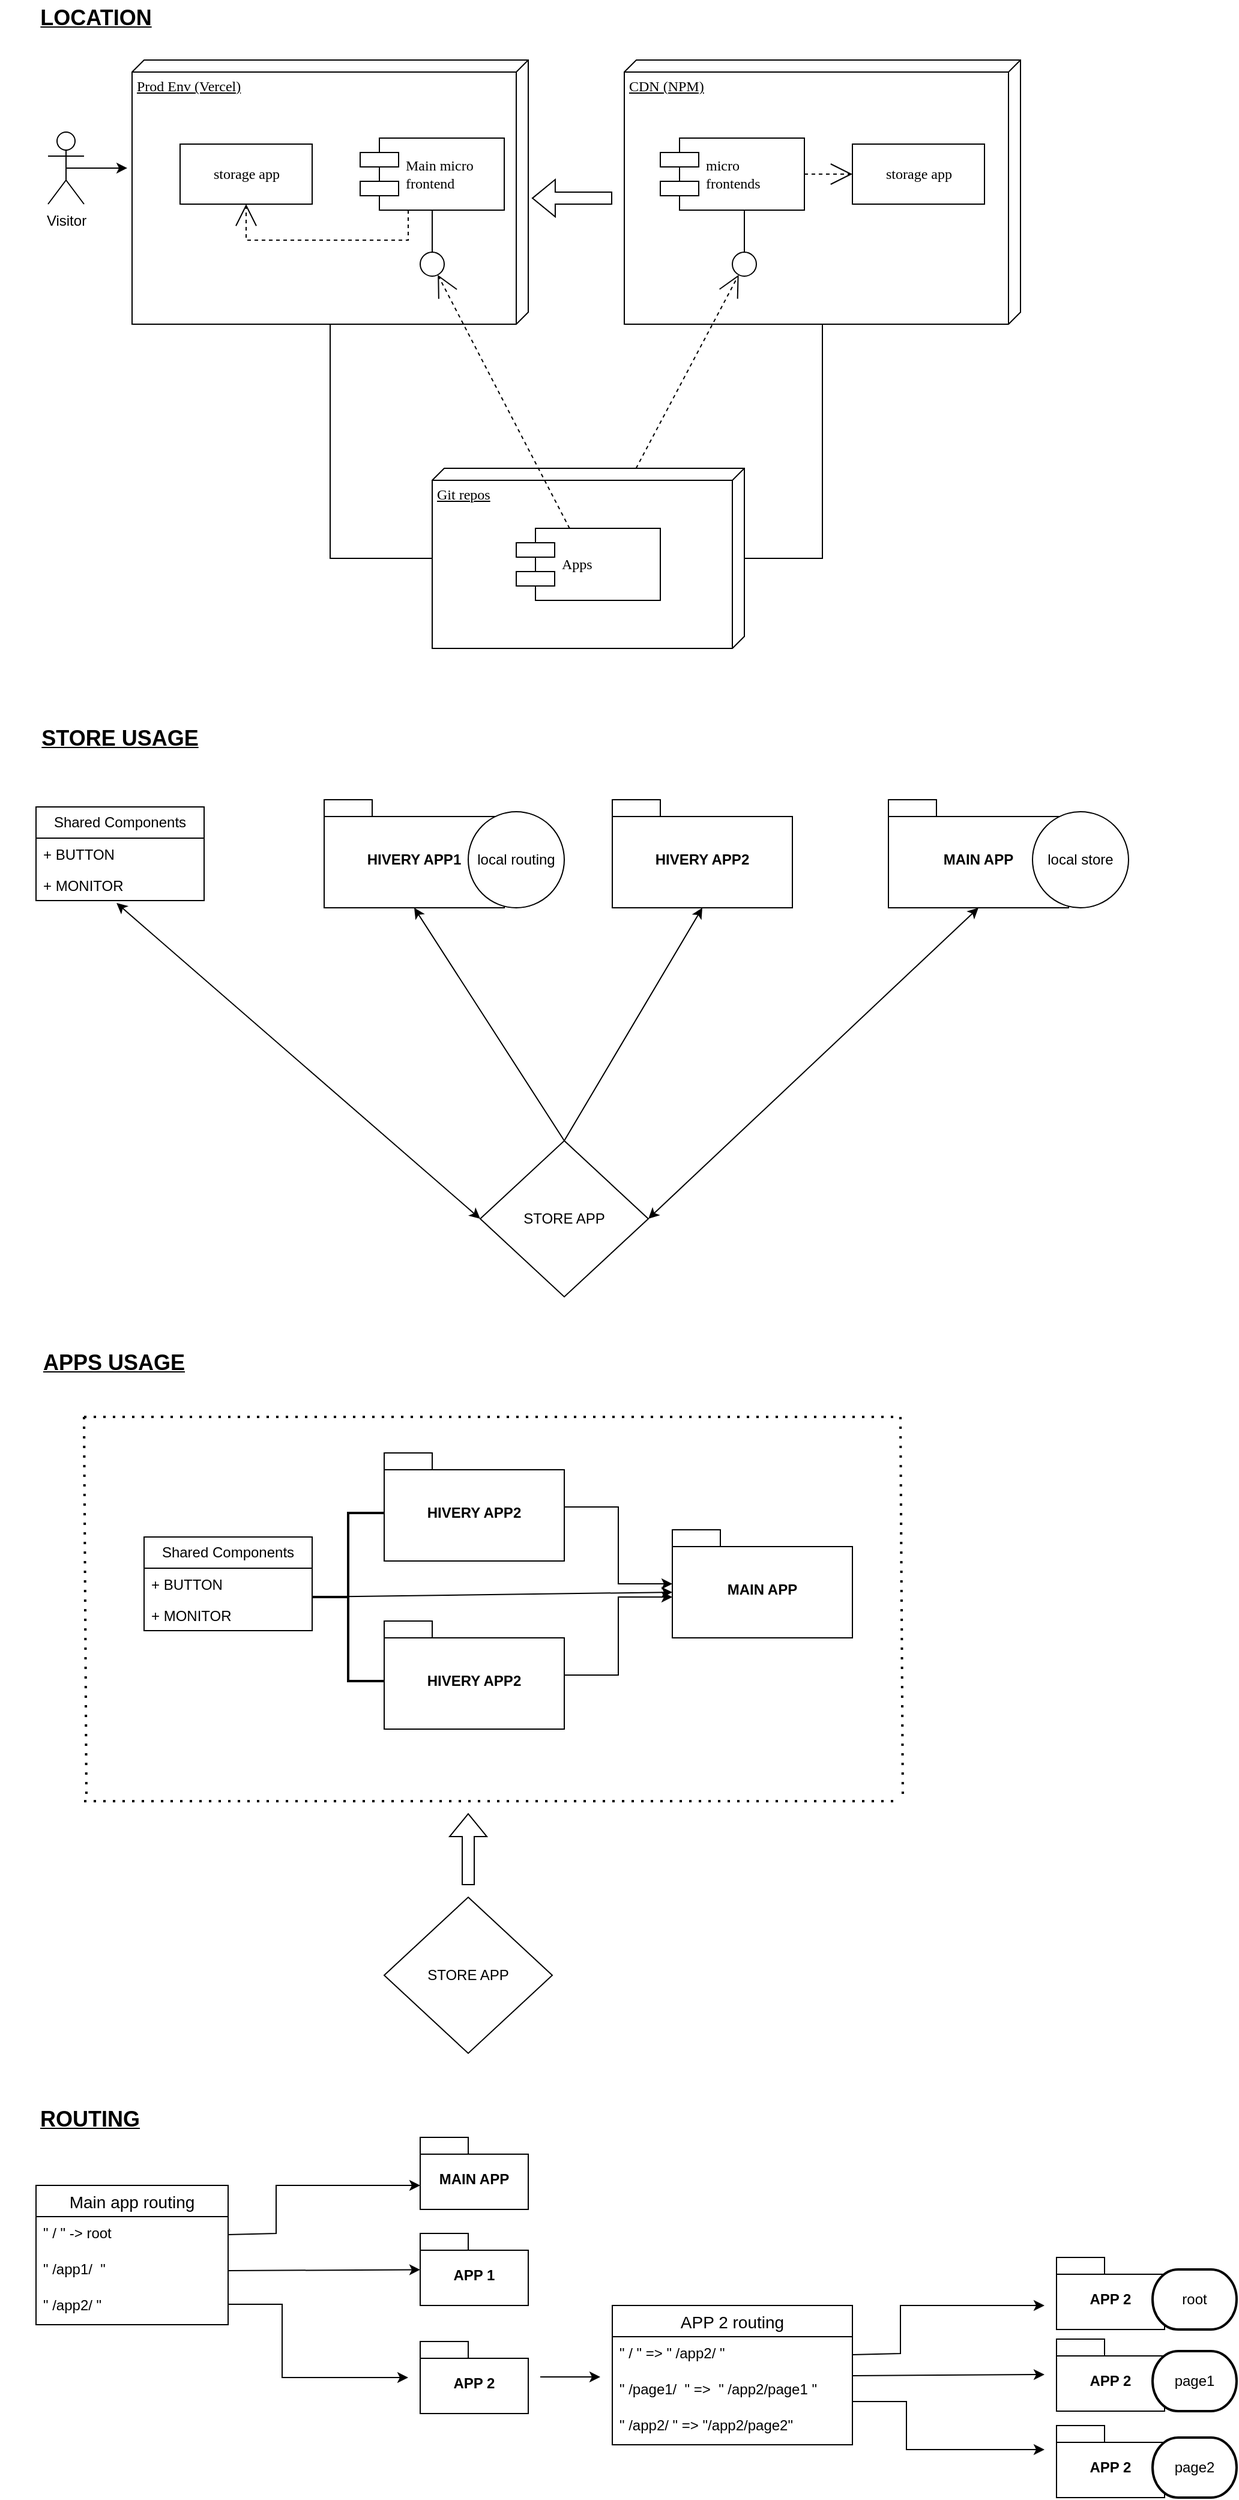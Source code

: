 <mxfile version="22.1.5" type="github">
  <diagram name="Page-1" id="5f0bae14-7c28-e335-631c-24af17079c00">
    <mxGraphModel dx="1194" dy="647" grid="1" gridSize="10" guides="1" tooltips="1" connect="1" arrows="1" fold="1" page="1" pageScale="1" pageWidth="1100" pageHeight="850" background="none" math="0" shadow="0">
      <root>
        <mxCell id="0" />
        <mxCell id="1" parent="0" />
        <mxCell id="39150e848f15840c-1" value="Prod Env (Vercel)" style="verticalAlign=top;align=left;spacingTop=8;spacingLeft=2;spacingRight=12;shape=cube;size=10;direction=south;fontStyle=4;html=1;rounded=0;shadow=0;comic=0;labelBackgroundColor=none;strokeWidth=1;fontFamily=Verdana;fontSize=12" parent="1" vertex="1">
          <mxGeometry x="120" y="70" width="330" height="220" as="geometry" />
        </mxCell>
        <mxCell id="39150e848f15840c-2" value="CDN (NPM)" style="verticalAlign=top;align=left;spacingTop=8;spacingLeft=2;spacingRight=12;shape=cube;size=10;direction=south;fontStyle=4;html=1;rounded=0;shadow=0;comic=0;labelBackgroundColor=none;strokeWidth=1;fontFamily=Verdana;fontSize=12" parent="1" vertex="1">
          <mxGeometry x="530" y="70" width="330" height="220" as="geometry" />
        </mxCell>
        <mxCell id="39150e848f15840c-3" value="Git repos" style="verticalAlign=top;align=left;spacingTop=8;spacingLeft=2;spacingRight=12;shape=cube;size=10;direction=south;fontStyle=4;html=1;rounded=0;shadow=0;comic=0;labelBackgroundColor=none;strokeWidth=1;fontFamily=Verdana;fontSize=12" parent="1" vertex="1">
          <mxGeometry x="370" y="410" width="260" height="150" as="geometry" />
        </mxCell>
        <mxCell id="39150e848f15840c-4" value="storage app" style="html=1;rounded=0;shadow=0;comic=0;labelBackgroundColor=none;strokeWidth=1;fontFamily=Verdana;fontSize=12;align=center;" parent="1" vertex="1">
          <mxGeometry x="160" y="140" width="110" height="50" as="geometry" />
        </mxCell>
        <mxCell id="39150e848f15840c-5" value="Main micro &lt;br&gt;frontend" style="shape=component;align=left;spacingLeft=36;rounded=0;shadow=0;comic=0;labelBackgroundColor=none;strokeWidth=1;fontFamily=Verdana;fontSize=12;html=1;" parent="1" vertex="1">
          <mxGeometry x="310" y="135" width="120" height="60" as="geometry" />
        </mxCell>
        <mxCell id="39150e848f15840c-6" value="" style="ellipse;whiteSpace=wrap;html=1;rounded=0;shadow=0;comic=0;labelBackgroundColor=none;strokeWidth=1;fontFamily=Verdana;fontSize=12;align=center;" parent="1" vertex="1">
          <mxGeometry x="360" y="230" width="20" height="20" as="geometry" />
        </mxCell>
        <mxCell id="39150e848f15840c-7" value="micro &lt;br&gt;frontends" style="shape=component;align=left;spacingLeft=36;rounded=0;shadow=0;comic=0;labelBackgroundColor=none;strokeWidth=1;fontFamily=Verdana;fontSize=12;html=1;" parent="1" vertex="1">
          <mxGeometry x="560" y="135" width="120" height="60" as="geometry" />
        </mxCell>
        <mxCell id="39150e848f15840c-8" value="storage app" style="html=1;rounded=0;shadow=0;comic=0;labelBackgroundColor=none;strokeWidth=1;fontFamily=Verdana;fontSize=12;align=center;" parent="1" vertex="1">
          <mxGeometry x="720" y="140" width="110" height="50" as="geometry" />
        </mxCell>
        <mxCell id="39150e848f15840c-9" value="" style="ellipse;whiteSpace=wrap;html=1;rounded=0;shadow=0;comic=0;labelBackgroundColor=none;strokeWidth=1;fontFamily=Verdana;fontSize=12;align=center;" parent="1" vertex="1">
          <mxGeometry x="620" y="230" width="20" height="20" as="geometry" />
        </mxCell>
        <mxCell id="39150e848f15840c-10" value="Apps" style="shape=component;align=left;spacingLeft=36;rounded=0;shadow=0;comic=0;labelBackgroundColor=none;strokeWidth=1;fontFamily=Verdana;fontSize=12;html=1;" parent="1" vertex="1">
          <mxGeometry x="440" y="460" width="120" height="60" as="geometry" />
        </mxCell>
        <mxCell id="39150e848f15840c-11" style="edgeStyle=none;rounded=0;html=1;dashed=1;labelBackgroundColor=none;startArrow=none;startFill=0;startSize=8;endArrow=open;endFill=0;endSize=16;fontFamily=Verdana;fontSize=12;" parent="1" source="39150e848f15840c-10" target="39150e848f15840c-6" edge="1">
          <mxGeometry relative="1" as="geometry" />
        </mxCell>
        <mxCell id="39150e848f15840c-12" style="edgeStyle=none;rounded=0;html=1;dashed=1;labelBackgroundColor=none;startArrow=none;startFill=0;startSize=8;endArrow=open;endFill=0;endSize=16;fontFamily=Verdana;fontSize=12;" parent="1" source="39150e848f15840c-3" target="39150e848f15840c-9" edge="1">
          <mxGeometry relative="1" as="geometry" />
        </mxCell>
        <mxCell id="39150e848f15840c-13" style="edgeStyle=elbowEdgeStyle;rounded=0;html=1;labelBackgroundColor=none;startArrow=none;startFill=0;startSize=8;endArrow=none;endFill=0;endSize=16;fontFamily=Verdana;fontSize=12;" parent="1" source="39150e848f15840c-9" target="39150e848f15840c-7" edge="1">
          <mxGeometry relative="1" as="geometry" />
        </mxCell>
        <mxCell id="39150e848f15840c-14" style="edgeStyle=elbowEdgeStyle;rounded=0;html=1;labelBackgroundColor=none;startArrow=none;startFill=0;startSize=8;endArrow=none;endFill=0;endSize=16;fontFamily=Verdana;fontSize=12;" parent="1" source="39150e848f15840c-6" target="39150e848f15840c-5" edge="1">
          <mxGeometry relative="1" as="geometry" />
        </mxCell>
        <mxCell id="39150e848f15840c-15" style="edgeStyle=orthogonalEdgeStyle;rounded=0;html=1;labelBackgroundColor=none;startArrow=none;startFill=0;startSize=8;endArrow=open;endFill=0;endSize=16;fontFamily=Verdana;fontSize=12;dashed=1;" parent="1" source="39150e848f15840c-5" target="39150e848f15840c-4" edge="1">
          <mxGeometry relative="1" as="geometry">
            <Array as="points">
              <mxPoint x="350" y="220" />
              <mxPoint x="215" y="220" />
            </Array>
          </mxGeometry>
        </mxCell>
        <mxCell id="39150e848f15840c-16" style="edgeStyle=orthogonalEdgeStyle;rounded=0;html=1;dashed=1;labelBackgroundColor=none;startArrow=none;startFill=0;startSize=8;endArrow=open;endFill=0;endSize=16;fontFamily=Verdana;fontSize=12;" parent="1" source="39150e848f15840c-7" target="39150e848f15840c-8" edge="1">
          <mxGeometry relative="1" as="geometry" />
        </mxCell>
        <mxCell id="39150e848f15840c-17" style="edgeStyle=orthogonalEdgeStyle;rounded=0;html=1;labelBackgroundColor=none;startArrow=none;startFill=0;startSize=8;endArrow=none;endFill=0;endSize=16;fontFamily=Verdana;fontSize=12;" parent="1" source="39150e848f15840c-3" target="39150e848f15840c-2" edge="1">
          <mxGeometry relative="1" as="geometry">
            <Array as="points">
              <mxPoint x="695" y="485" />
            </Array>
          </mxGeometry>
        </mxCell>
        <mxCell id="39150e848f15840c-18" style="edgeStyle=orthogonalEdgeStyle;rounded=0;html=1;labelBackgroundColor=none;startArrow=none;startFill=0;startSize=8;endArrow=none;endFill=0;endSize=16;fontFamily=Verdana;fontSize=12;" parent="1" source="39150e848f15840c-3" target="39150e848f15840c-1" edge="1">
          <mxGeometry relative="1" as="geometry">
            <Array as="points">
              <mxPoint x="285" y="485" />
            </Array>
          </mxGeometry>
        </mxCell>
        <mxCell id="AA2tPxdcG38DRuvgOg7m-2" value="&lt;b&gt;&lt;u&gt;&lt;font style=&quot;font-size: 18px;&quot;&gt;LOCATION&lt;/font&gt;&lt;/u&gt;&lt;/b&gt;" style="text;html=1;strokeColor=none;fillColor=none;align=center;verticalAlign=middle;whiteSpace=wrap;rounded=0;" vertex="1" parent="1">
          <mxGeometry x="60" y="20" width="60" height="30" as="geometry" />
        </mxCell>
        <mxCell id="AA2tPxdcG38DRuvgOg7m-3" value="&lt;b&gt;&lt;u&gt;&lt;font style=&quot;font-size: 18px;&quot;&gt;STORE USAGE&lt;/font&gt;&lt;/u&gt;&lt;/b&gt;" style="text;html=1;strokeColor=none;fillColor=none;align=center;verticalAlign=middle;whiteSpace=wrap;rounded=0;" vertex="1" parent="1">
          <mxGeometry x="35" y="620" width="150" height="30" as="geometry" />
        </mxCell>
        <mxCell id="AA2tPxdcG38DRuvgOg7m-4" value="Shared Components" style="swimlane;fontStyle=0;childLayout=stackLayout;horizontal=1;startSize=26;fillColor=none;horizontalStack=0;resizeParent=1;resizeParentMax=0;resizeLast=0;collapsible=1;marginBottom=0;whiteSpace=wrap;html=1;" vertex="1" parent="1">
          <mxGeometry x="40" y="692" width="140" height="78" as="geometry">
            <mxRectangle x="40" y="692" width="150" height="30" as="alternateBounds" />
          </mxGeometry>
        </mxCell>
        <mxCell id="AA2tPxdcG38DRuvgOg7m-5" value="+ BUTTON" style="text;strokeColor=none;fillColor=none;align=left;verticalAlign=top;spacingLeft=4;spacingRight=4;overflow=hidden;rotatable=0;points=[[0,0.5],[1,0.5]];portConstraint=eastwest;whiteSpace=wrap;html=1;" vertex="1" parent="AA2tPxdcG38DRuvgOg7m-4">
          <mxGeometry y="26" width="140" height="26" as="geometry" />
        </mxCell>
        <mxCell id="AA2tPxdcG38DRuvgOg7m-6" value="+ MONITOR" style="text;strokeColor=none;fillColor=none;align=left;verticalAlign=top;spacingLeft=4;spacingRight=4;overflow=hidden;rotatable=0;points=[[0,0.5],[1,0.5]];portConstraint=eastwest;whiteSpace=wrap;html=1;" vertex="1" parent="AA2tPxdcG38DRuvgOg7m-4">
          <mxGeometry y="52" width="140" height="26" as="geometry" />
        </mxCell>
        <mxCell id="AA2tPxdcG38DRuvgOg7m-8" value="MAIN APP" style="shape=folder;fontStyle=1;spacingTop=10;tabWidth=40;tabHeight=14;tabPosition=left;html=1;whiteSpace=wrap;" vertex="1" parent="1">
          <mxGeometry x="750" y="686" width="150" height="90" as="geometry" />
        </mxCell>
        <mxCell id="AA2tPxdcG38DRuvgOg7m-10" value="STORE APP" style="shape=rhombus;perimeter=rhombusPerimeter;whiteSpace=wrap;html=1;align=center;" vertex="1" parent="1">
          <mxGeometry x="410" y="970" width="140" height="130" as="geometry" />
        </mxCell>
        <mxCell id="AA2tPxdcG38DRuvgOg7m-11" value="" style="endArrow=classic;startArrow=classic;html=1;rounded=0;entryX=0.5;entryY=1;entryDx=0;entryDy=0;entryPerimeter=0;exitX=1;exitY=0.5;exitDx=0;exitDy=0;" edge="1" parent="1" source="AA2tPxdcG38DRuvgOg7m-10" target="AA2tPxdcG38DRuvgOg7m-8">
          <mxGeometry width="50" height="50" relative="1" as="geometry">
            <mxPoint x="450" y="900" as="sourcePoint" />
            <mxPoint x="500" y="850" as="targetPoint" />
          </mxGeometry>
        </mxCell>
        <mxCell id="AA2tPxdcG38DRuvgOg7m-13" value="" style="endArrow=classic;startArrow=classic;html=1;rounded=0;exitX=0;exitY=0.5;exitDx=0;exitDy=0;entryX=0.479;entryY=1.077;entryDx=0;entryDy=0;entryPerimeter=0;" edge="1" parent="1" source="AA2tPxdcG38DRuvgOg7m-10" target="AA2tPxdcG38DRuvgOg7m-6">
          <mxGeometry width="50" height="50" relative="1" as="geometry">
            <mxPoint x="450" y="900" as="sourcePoint" />
            <mxPoint x="500" y="850" as="targetPoint" />
          </mxGeometry>
        </mxCell>
        <mxCell id="AA2tPxdcG38DRuvgOg7m-14" value="HIVERY APP1" style="shape=folder;fontStyle=1;spacingTop=10;tabWidth=40;tabHeight=14;tabPosition=left;html=1;whiteSpace=wrap;" vertex="1" parent="1">
          <mxGeometry x="280" y="686" width="150" height="90" as="geometry" />
        </mxCell>
        <mxCell id="AA2tPxdcG38DRuvgOg7m-15" value="HIVERY APP2" style="shape=folder;fontStyle=1;spacingTop=10;tabWidth=40;tabHeight=14;tabPosition=left;html=1;whiteSpace=wrap;" vertex="1" parent="1">
          <mxGeometry x="520" y="686" width="150" height="90" as="geometry" />
        </mxCell>
        <mxCell id="AA2tPxdcG38DRuvgOg7m-16" value="" style="endArrow=classic;html=1;rounded=0;exitX=0.5;exitY=0;exitDx=0;exitDy=0;entryX=0.5;entryY=1;entryDx=0;entryDy=0;entryPerimeter=0;" edge="1" parent="1" source="AA2tPxdcG38DRuvgOg7m-10" target="AA2tPxdcG38DRuvgOg7m-14">
          <mxGeometry width="50" height="50" relative="1" as="geometry">
            <mxPoint x="450" y="950" as="sourcePoint" />
            <mxPoint x="500" y="900" as="targetPoint" />
          </mxGeometry>
        </mxCell>
        <mxCell id="AA2tPxdcG38DRuvgOg7m-17" value="" style="endArrow=classic;html=1;rounded=0;exitX=0.5;exitY=0;exitDx=0;exitDy=0;entryX=0.5;entryY=1;entryDx=0;entryDy=0;entryPerimeter=0;" edge="1" parent="1" source="AA2tPxdcG38DRuvgOg7m-10" target="AA2tPxdcG38DRuvgOg7m-15">
          <mxGeometry width="50" height="50" relative="1" as="geometry">
            <mxPoint x="490" y="980" as="sourcePoint" />
            <mxPoint x="355" y="780" as="targetPoint" />
          </mxGeometry>
        </mxCell>
        <mxCell id="AA2tPxdcG38DRuvgOg7m-18" value="&lt;font size=&quot;4&quot;&gt;&lt;b&gt;&lt;u&gt;APPS USAGE&lt;/u&gt;&lt;/b&gt;&lt;/font&gt;" style="text;html=1;strokeColor=none;fillColor=none;align=center;verticalAlign=middle;whiteSpace=wrap;rounded=0;" vertex="1" parent="1">
          <mxGeometry x="30" y="1140" width="150" height="30" as="geometry" />
        </mxCell>
        <mxCell id="AA2tPxdcG38DRuvgOg7m-19" value="local store" style="ellipse;whiteSpace=wrap;html=1;aspect=fixed;" vertex="1" parent="1">
          <mxGeometry x="870" y="696" width="80" height="80" as="geometry" />
        </mxCell>
        <mxCell id="AA2tPxdcG38DRuvgOg7m-20" value="local routing" style="ellipse;whiteSpace=wrap;html=1;aspect=fixed;" vertex="1" parent="1">
          <mxGeometry x="400" y="696" width="80" height="80" as="geometry" />
        </mxCell>
        <mxCell id="AA2tPxdcG38DRuvgOg7m-21" value="Visitor" style="shape=umlActor;verticalLabelPosition=bottom;verticalAlign=top;html=1;outlineConnect=0;" vertex="1" parent="1">
          <mxGeometry x="50" y="130" width="30" height="60" as="geometry" />
        </mxCell>
        <mxCell id="AA2tPxdcG38DRuvgOg7m-24" style="edgeStyle=orthogonalEdgeStyle;rounded=0;orthogonalLoop=1;jettySize=auto;html=1;exitX=0.5;exitY=0.5;exitDx=0;exitDy=0;exitPerimeter=0;entryX=0.409;entryY=1.012;entryDx=0;entryDy=0;entryPerimeter=0;" edge="1" parent="1" source="AA2tPxdcG38DRuvgOg7m-21" target="39150e848f15840c-1">
          <mxGeometry relative="1" as="geometry" />
        </mxCell>
        <mxCell id="AA2tPxdcG38DRuvgOg7m-27" value="" style="shape=flexArrow;endArrow=classic;html=1;rounded=0;entryX=0.523;entryY=-0.009;entryDx=0;entryDy=0;entryPerimeter=0;" edge="1" parent="1" target="39150e848f15840c-1">
          <mxGeometry width="50" height="50" relative="1" as="geometry">
            <mxPoint x="520" y="185" as="sourcePoint" />
            <mxPoint x="500" y="190" as="targetPoint" />
          </mxGeometry>
        </mxCell>
        <mxCell id="AA2tPxdcG38DRuvgOg7m-45" value="" style="edgeStyle=orthogonalEdgeStyle;rounded=0;orthogonalLoop=1;jettySize=auto;html=1;" edge="1" parent="1" source="AA2tPxdcG38DRuvgOg7m-28" target="AA2tPxdcG38DRuvgOg7m-35">
          <mxGeometry relative="1" as="geometry" />
        </mxCell>
        <mxCell id="AA2tPxdcG38DRuvgOg7m-28" value="HIVERY APP2" style="shape=folder;fontStyle=1;spacingTop=10;tabWidth=40;tabHeight=14;tabPosition=left;html=1;whiteSpace=wrap;" vertex="1" parent="1">
          <mxGeometry x="330" y="1230" width="150" height="90" as="geometry" />
        </mxCell>
        <mxCell id="AA2tPxdcG38DRuvgOg7m-29" value="Shared Components" style="swimlane;fontStyle=0;childLayout=stackLayout;horizontal=1;startSize=26;fillColor=none;horizontalStack=0;resizeParent=1;resizeParentMax=0;resizeLast=0;collapsible=1;marginBottom=0;whiteSpace=wrap;html=1;" vertex="1" parent="1">
          <mxGeometry x="130" y="1300" width="140" height="78" as="geometry">
            <mxRectangle x="40" y="692" width="150" height="30" as="alternateBounds" />
          </mxGeometry>
        </mxCell>
        <mxCell id="AA2tPxdcG38DRuvgOg7m-30" value="+ BUTTON" style="text;strokeColor=none;fillColor=none;align=left;verticalAlign=top;spacingLeft=4;spacingRight=4;overflow=hidden;rotatable=0;points=[[0,0.5],[1,0.5]];portConstraint=eastwest;whiteSpace=wrap;html=1;" vertex="1" parent="AA2tPxdcG38DRuvgOg7m-29">
          <mxGeometry y="26" width="140" height="26" as="geometry" />
        </mxCell>
        <mxCell id="AA2tPxdcG38DRuvgOg7m-31" value="+ MONITOR" style="text;strokeColor=none;fillColor=none;align=left;verticalAlign=top;spacingLeft=4;spacingRight=4;overflow=hidden;rotatable=0;points=[[0,0.5],[1,0.5]];portConstraint=eastwest;whiteSpace=wrap;html=1;" vertex="1" parent="AA2tPxdcG38DRuvgOg7m-29">
          <mxGeometry y="52" width="140" height="26" as="geometry" />
        </mxCell>
        <mxCell id="AA2tPxdcG38DRuvgOg7m-46" value="" style="edgeStyle=orthogonalEdgeStyle;rounded=0;orthogonalLoop=1;jettySize=auto;html=1;" edge="1" parent="1" source="AA2tPxdcG38DRuvgOg7m-32" target="AA2tPxdcG38DRuvgOg7m-35">
          <mxGeometry relative="1" as="geometry">
            <Array as="points">
              <mxPoint x="525" y="1415" />
              <mxPoint x="525" y="1350" />
            </Array>
          </mxGeometry>
        </mxCell>
        <mxCell id="AA2tPxdcG38DRuvgOg7m-32" value="HIVERY APP2" style="shape=folder;fontStyle=1;spacingTop=10;tabWidth=40;tabHeight=14;tabPosition=left;html=1;whiteSpace=wrap;" vertex="1" parent="1">
          <mxGeometry x="330" y="1370" width="150" height="90" as="geometry" />
        </mxCell>
        <mxCell id="AA2tPxdcG38DRuvgOg7m-33" value="STORE APP" style="shape=rhombus;perimeter=rhombusPerimeter;whiteSpace=wrap;html=1;align=center;" vertex="1" parent="1">
          <mxGeometry x="330" y="1600" width="140" height="130" as="geometry" />
        </mxCell>
        <mxCell id="AA2tPxdcG38DRuvgOg7m-35" value="MAIN APP" style="shape=folder;fontStyle=1;spacingTop=10;tabWidth=40;tabHeight=14;tabPosition=left;html=1;whiteSpace=wrap;" vertex="1" parent="1">
          <mxGeometry x="570" y="1294" width="150" height="90" as="geometry" />
        </mxCell>
        <mxCell id="AA2tPxdcG38DRuvgOg7m-41" value="" style="strokeWidth=2;html=1;shape=mxgraph.flowchart.annotation_2;align=left;labelPosition=right;pointerEvents=1;" vertex="1" parent="1">
          <mxGeometry x="270" y="1280" width="60" height="140" as="geometry" />
        </mxCell>
        <mxCell id="AA2tPxdcG38DRuvgOg7m-51" value="" style="endArrow=none;dashed=1;html=1;dashPattern=1 3;strokeWidth=2;rounded=0;" edge="1" parent="1">
          <mxGeometry width="50" height="50" relative="1" as="geometry">
            <mxPoint x="80" y="1200" as="sourcePoint" />
            <mxPoint x="757" y="1200" as="targetPoint" />
          </mxGeometry>
        </mxCell>
        <mxCell id="AA2tPxdcG38DRuvgOg7m-52" value="" style="endArrow=none;dashed=1;html=1;dashPattern=1 3;strokeWidth=2;rounded=0;" edge="1" parent="1">
          <mxGeometry width="50" height="50" relative="1" as="geometry">
            <mxPoint x="760" y="1200" as="sourcePoint" />
            <mxPoint x="762" y="1519" as="targetPoint" />
          </mxGeometry>
        </mxCell>
        <mxCell id="AA2tPxdcG38DRuvgOg7m-53" value="" style="endArrow=none;dashed=1;html=1;dashPattern=1 3;strokeWidth=2;rounded=0;" edge="1" parent="1">
          <mxGeometry width="50" height="50" relative="1" as="geometry">
            <mxPoint x="80" y="1200" as="sourcePoint" />
            <mxPoint x="82" y="1519" as="targetPoint" />
          </mxGeometry>
        </mxCell>
        <mxCell id="AA2tPxdcG38DRuvgOg7m-54" value="" style="endArrow=none;dashed=1;html=1;dashPattern=1 3;strokeWidth=2;rounded=0;" edge="1" parent="1">
          <mxGeometry width="50" height="50" relative="1" as="geometry">
            <mxPoint x="80" y="1520" as="sourcePoint" />
            <mxPoint x="757" y="1520" as="targetPoint" />
          </mxGeometry>
        </mxCell>
        <mxCell id="AA2tPxdcG38DRuvgOg7m-55" value="" style="shape=flexArrow;endArrow=classic;html=1;rounded=0;" edge="1" parent="1">
          <mxGeometry width="50" height="50" relative="1" as="geometry">
            <mxPoint x="400" y="1590" as="sourcePoint" />
            <mxPoint x="400" y="1530" as="targetPoint" />
          </mxGeometry>
        </mxCell>
        <mxCell id="AA2tPxdcG38DRuvgOg7m-56" value="" style="endArrow=classic;html=1;rounded=0;exitX=0;exitY=0.5;exitDx=0;exitDy=0;exitPerimeter=0;entryX=0;entryY=0;entryDx=0;entryDy=52;entryPerimeter=0;" edge="1" parent="1" source="AA2tPxdcG38DRuvgOg7m-41" target="AA2tPxdcG38DRuvgOg7m-35">
          <mxGeometry width="50" height="50" relative="1" as="geometry">
            <mxPoint x="400" y="1290" as="sourcePoint" />
            <mxPoint x="450" y="1240" as="targetPoint" />
          </mxGeometry>
        </mxCell>
        <mxCell id="AA2tPxdcG38DRuvgOg7m-58" value="&lt;font size=&quot;4&quot;&gt;&lt;b&gt;&lt;u&gt;ROUTING&lt;/u&gt;&lt;/b&gt;&lt;/font&gt;" style="text;html=1;strokeColor=none;fillColor=none;align=center;verticalAlign=middle;whiteSpace=wrap;rounded=0;" vertex="1" parent="1">
          <mxGeometry x="10" y="1770" width="150" height="30" as="geometry" />
        </mxCell>
        <mxCell id="AA2tPxdcG38DRuvgOg7m-61" value="Main app routing" style="swimlane;fontStyle=0;childLayout=stackLayout;horizontal=1;startSize=26;horizontalStack=0;resizeParent=1;resizeParentMax=0;resizeLast=0;collapsible=1;marginBottom=0;align=center;fontSize=14;" vertex="1" parent="1">
          <mxGeometry x="40" y="1840" width="160" height="116" as="geometry">
            <mxRectangle x="40" y="1840" width="140" height="30" as="alternateBounds" />
          </mxGeometry>
        </mxCell>
        <mxCell id="AA2tPxdcG38DRuvgOg7m-62" value="&quot; / &quot; -&amp;gt; root" style="text;strokeColor=none;fillColor=none;spacingLeft=4;spacingRight=4;overflow=hidden;rotatable=0;points=[[0,0.5],[1,0.5]];portConstraint=eastwest;fontSize=12;whiteSpace=wrap;html=1;" vertex="1" parent="AA2tPxdcG38DRuvgOg7m-61">
          <mxGeometry y="26" width="160" height="30" as="geometry" />
        </mxCell>
        <mxCell id="AA2tPxdcG38DRuvgOg7m-63" value="&quot; /app1/ &amp;nbsp;&quot;" style="text;strokeColor=none;fillColor=none;spacingLeft=4;spacingRight=4;overflow=hidden;rotatable=0;points=[[0,0.5],[1,0.5]];portConstraint=eastwest;fontSize=12;whiteSpace=wrap;html=1;" vertex="1" parent="AA2tPxdcG38DRuvgOg7m-61">
          <mxGeometry y="56" width="160" height="30" as="geometry" />
        </mxCell>
        <mxCell id="AA2tPxdcG38DRuvgOg7m-64" value="&quot; /app2/ &quot;" style="text;strokeColor=none;fillColor=none;spacingLeft=4;spacingRight=4;overflow=hidden;rotatable=0;points=[[0,0.5],[1,0.5]];portConstraint=eastwest;fontSize=12;whiteSpace=wrap;html=1;" vertex="1" parent="AA2tPxdcG38DRuvgOg7m-61">
          <mxGeometry y="86" width="160" height="30" as="geometry" />
        </mxCell>
        <mxCell id="AA2tPxdcG38DRuvgOg7m-66" value="" style="endArrow=classic;html=1;rounded=0;exitX=1;exitY=0.5;exitDx=0;exitDy=0;" edge="1" parent="1" source="AA2tPxdcG38DRuvgOg7m-62">
          <mxGeometry width="50" height="50" relative="1" as="geometry">
            <mxPoint x="410" y="1920" as="sourcePoint" />
            <mxPoint x="360" y="1840" as="targetPoint" />
            <Array as="points">
              <mxPoint x="240" y="1880" />
              <mxPoint x="240" y="1840" />
            </Array>
          </mxGeometry>
        </mxCell>
        <mxCell id="AA2tPxdcG38DRuvgOg7m-67" value="MAIN APP" style="shape=folder;fontStyle=1;spacingTop=10;tabWidth=40;tabHeight=14;tabPosition=left;html=1;whiteSpace=wrap;" vertex="1" parent="1">
          <mxGeometry x="360" y="1800" width="90" height="60" as="geometry" />
        </mxCell>
        <mxCell id="AA2tPxdcG38DRuvgOg7m-68" value="APP 1" style="shape=folder;fontStyle=1;spacingTop=10;tabWidth=40;tabHeight=14;tabPosition=left;html=1;whiteSpace=wrap;" vertex="1" parent="1">
          <mxGeometry x="360" y="1880" width="90" height="60" as="geometry" />
        </mxCell>
        <mxCell id="AA2tPxdcG38DRuvgOg7m-69" value="APP 2" style="shape=folder;fontStyle=1;spacingTop=10;tabWidth=40;tabHeight=14;tabPosition=left;html=1;whiteSpace=wrap;" vertex="1" parent="1">
          <mxGeometry x="360" y="1970" width="90" height="60" as="geometry" />
        </mxCell>
        <mxCell id="AA2tPxdcG38DRuvgOg7m-71" value="" style="endArrow=classic;html=1;rounded=0;exitX=1;exitY=0.5;exitDx=0;exitDy=0;" edge="1" parent="1" source="AA2tPxdcG38DRuvgOg7m-63" target="AA2tPxdcG38DRuvgOg7m-68">
          <mxGeometry width="50" height="50" relative="1" as="geometry">
            <mxPoint x="410" y="1910" as="sourcePoint" />
            <mxPoint x="460" y="1860" as="targetPoint" />
          </mxGeometry>
        </mxCell>
        <mxCell id="AA2tPxdcG38DRuvgOg7m-72" value="" style="endArrow=classic;html=1;rounded=0;" edge="1" parent="1">
          <mxGeometry width="50" height="50" relative="1" as="geometry">
            <mxPoint x="200" y="1939" as="sourcePoint" />
            <mxPoint x="350" y="2000" as="targetPoint" />
            <Array as="points">
              <mxPoint x="245" y="1939" />
              <mxPoint x="245" y="2000" />
            </Array>
          </mxGeometry>
        </mxCell>
        <mxCell id="AA2tPxdcG38DRuvgOg7m-73" value="" style="endArrow=classic;html=1;rounded=0;" edge="1" parent="1">
          <mxGeometry width="50" height="50" relative="1" as="geometry">
            <mxPoint x="460" y="1999.5" as="sourcePoint" />
            <mxPoint x="510" y="1999.5" as="targetPoint" />
          </mxGeometry>
        </mxCell>
        <mxCell id="AA2tPxdcG38DRuvgOg7m-74" value="APP 2 routing" style="swimlane;fontStyle=0;childLayout=stackLayout;horizontal=1;startSize=26;horizontalStack=0;resizeParent=1;resizeParentMax=0;resizeLast=0;collapsible=1;marginBottom=0;align=center;fontSize=14;" vertex="1" parent="1">
          <mxGeometry x="520" y="1940" width="200" height="116" as="geometry">
            <mxRectangle x="40" y="1840" width="140" height="30" as="alternateBounds" />
          </mxGeometry>
        </mxCell>
        <mxCell id="AA2tPxdcG38DRuvgOg7m-75" value="&quot; / &quot; =&amp;gt; &quot; /app2/ &quot;" style="text;strokeColor=none;fillColor=none;spacingLeft=4;spacingRight=4;overflow=hidden;rotatable=0;points=[[0,0.5],[1,0.5]];portConstraint=eastwest;fontSize=12;whiteSpace=wrap;html=1;" vertex="1" parent="AA2tPxdcG38DRuvgOg7m-74">
          <mxGeometry y="26" width="200" height="30" as="geometry" />
        </mxCell>
        <mxCell id="AA2tPxdcG38DRuvgOg7m-76" value="&quot; /page1/ &amp;nbsp;&quot; =&amp;gt; &amp;nbsp;&quot; /app2/page1 &quot;" style="text;strokeColor=none;fillColor=none;spacingLeft=4;spacingRight=4;overflow=hidden;rotatable=0;points=[[0,0.5],[1,0.5]];portConstraint=eastwest;fontSize=12;whiteSpace=wrap;html=1;" vertex="1" parent="AA2tPxdcG38DRuvgOg7m-74">
          <mxGeometry y="56" width="200" height="30" as="geometry" />
        </mxCell>
        <mxCell id="AA2tPxdcG38DRuvgOg7m-77" value="&quot; /app2/ &quot; =&amp;gt; &quot;/app2/page2&quot;" style="text;strokeColor=none;fillColor=none;spacingLeft=4;spacingRight=4;overflow=hidden;rotatable=0;points=[[0,0.5],[1,0.5]];portConstraint=eastwest;fontSize=12;whiteSpace=wrap;html=1;" vertex="1" parent="AA2tPxdcG38DRuvgOg7m-74">
          <mxGeometry y="86" width="200" height="30" as="geometry" />
        </mxCell>
        <mxCell id="AA2tPxdcG38DRuvgOg7m-78" value="" style="endArrow=classic;html=1;rounded=0;exitX=1;exitY=0.5;exitDx=0;exitDy=0;" edge="1" parent="1">
          <mxGeometry width="50" height="50" relative="1" as="geometry">
            <mxPoint x="720" y="1981" as="sourcePoint" />
            <mxPoint x="880" y="1940" as="targetPoint" />
            <Array as="points">
              <mxPoint x="760" y="1980" />
              <mxPoint x="760" y="1940" />
            </Array>
          </mxGeometry>
        </mxCell>
        <mxCell id="AA2tPxdcG38DRuvgOg7m-79" value="" style="endArrow=classic;html=1;rounded=0;exitX=1;exitY=0.5;exitDx=0;exitDy=0;" edge="1" parent="1">
          <mxGeometry width="50" height="50" relative="1" as="geometry">
            <mxPoint x="720" y="1998.5" as="sourcePoint" />
            <mxPoint x="880" y="1997.5" as="targetPoint" />
          </mxGeometry>
        </mxCell>
        <mxCell id="AA2tPxdcG38DRuvgOg7m-80" value="" style="endArrow=classic;html=1;rounded=0;" edge="1" parent="1">
          <mxGeometry width="50" height="50" relative="1" as="geometry">
            <mxPoint x="720" y="2020" as="sourcePoint" />
            <mxPoint x="880" y="2060" as="targetPoint" />
            <Array as="points">
              <mxPoint x="765" y="2020" />
              <mxPoint x="765" y="2060" />
            </Array>
          </mxGeometry>
        </mxCell>
        <mxCell id="AA2tPxdcG38DRuvgOg7m-81" value="APP 2" style="shape=folder;fontStyle=1;spacingTop=10;tabWidth=40;tabHeight=14;tabPosition=left;html=1;whiteSpace=wrap;" vertex="1" parent="1">
          <mxGeometry x="890" y="1900" width="90" height="60" as="geometry" />
        </mxCell>
        <mxCell id="AA2tPxdcG38DRuvgOg7m-82" value="root" style="strokeWidth=2;html=1;shape=mxgraph.flowchart.terminator;whiteSpace=wrap;" vertex="1" parent="1">
          <mxGeometry x="970" y="1910" width="70" height="50" as="geometry" />
        </mxCell>
        <mxCell id="AA2tPxdcG38DRuvgOg7m-83" value="APP 2" style="shape=folder;fontStyle=1;spacingTop=10;tabWidth=40;tabHeight=14;tabPosition=left;html=1;whiteSpace=wrap;" vertex="1" parent="1">
          <mxGeometry x="890" y="1968" width="90" height="60" as="geometry" />
        </mxCell>
        <mxCell id="AA2tPxdcG38DRuvgOg7m-84" value="page1" style="strokeWidth=2;html=1;shape=mxgraph.flowchart.terminator;whiteSpace=wrap;" vertex="1" parent="1">
          <mxGeometry x="970" y="1978" width="70" height="50" as="geometry" />
        </mxCell>
        <mxCell id="AA2tPxdcG38DRuvgOg7m-85" value="APP 2" style="shape=folder;fontStyle=1;spacingTop=10;tabWidth=40;tabHeight=14;tabPosition=left;html=1;whiteSpace=wrap;" vertex="1" parent="1">
          <mxGeometry x="890" y="2040" width="90" height="60" as="geometry" />
        </mxCell>
        <mxCell id="AA2tPxdcG38DRuvgOg7m-86" value="page2" style="strokeWidth=2;html=1;shape=mxgraph.flowchart.terminator;whiteSpace=wrap;" vertex="1" parent="1">
          <mxGeometry x="970" y="2050" width="70" height="50" as="geometry" />
        </mxCell>
      </root>
    </mxGraphModel>
  </diagram>
</mxfile>
